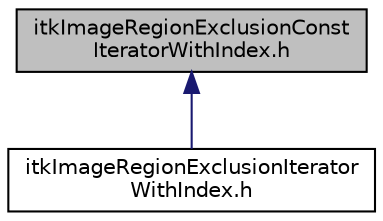 digraph "itkImageRegionExclusionConstIteratorWithIndex.h"
{
 // LATEX_PDF_SIZE
  edge [fontname="Helvetica",fontsize="10",labelfontname="Helvetica",labelfontsize="10"];
  node [fontname="Helvetica",fontsize="10",shape=record];
  Node1 [label="itkImageRegionExclusionConst\lIteratorWithIndex.h",height=0.2,width=0.4,color="black", fillcolor="grey75", style="filled", fontcolor="black",tooltip=" "];
  Node1 -> Node2 [dir="back",color="midnightblue",fontsize="10",style="solid",fontname="Helvetica"];
  Node2 [label="itkImageRegionExclusionIterator\lWithIndex.h",height=0.2,width=0.4,color="black", fillcolor="white", style="filled",URL="$itkImageRegionExclusionIteratorWithIndex_8h.html",tooltip=" "];
}
